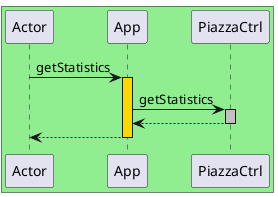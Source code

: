 @startuml
box #lightgreen
participant Actor
Actor -> App : getStatistics
activate App #gold
App -> PiazzaCtrl :getStatistics
activate PiazzaCtrl #silver
PiazzaCtrl --> App
deactivate PiazzaCtrl

return
@enduml
